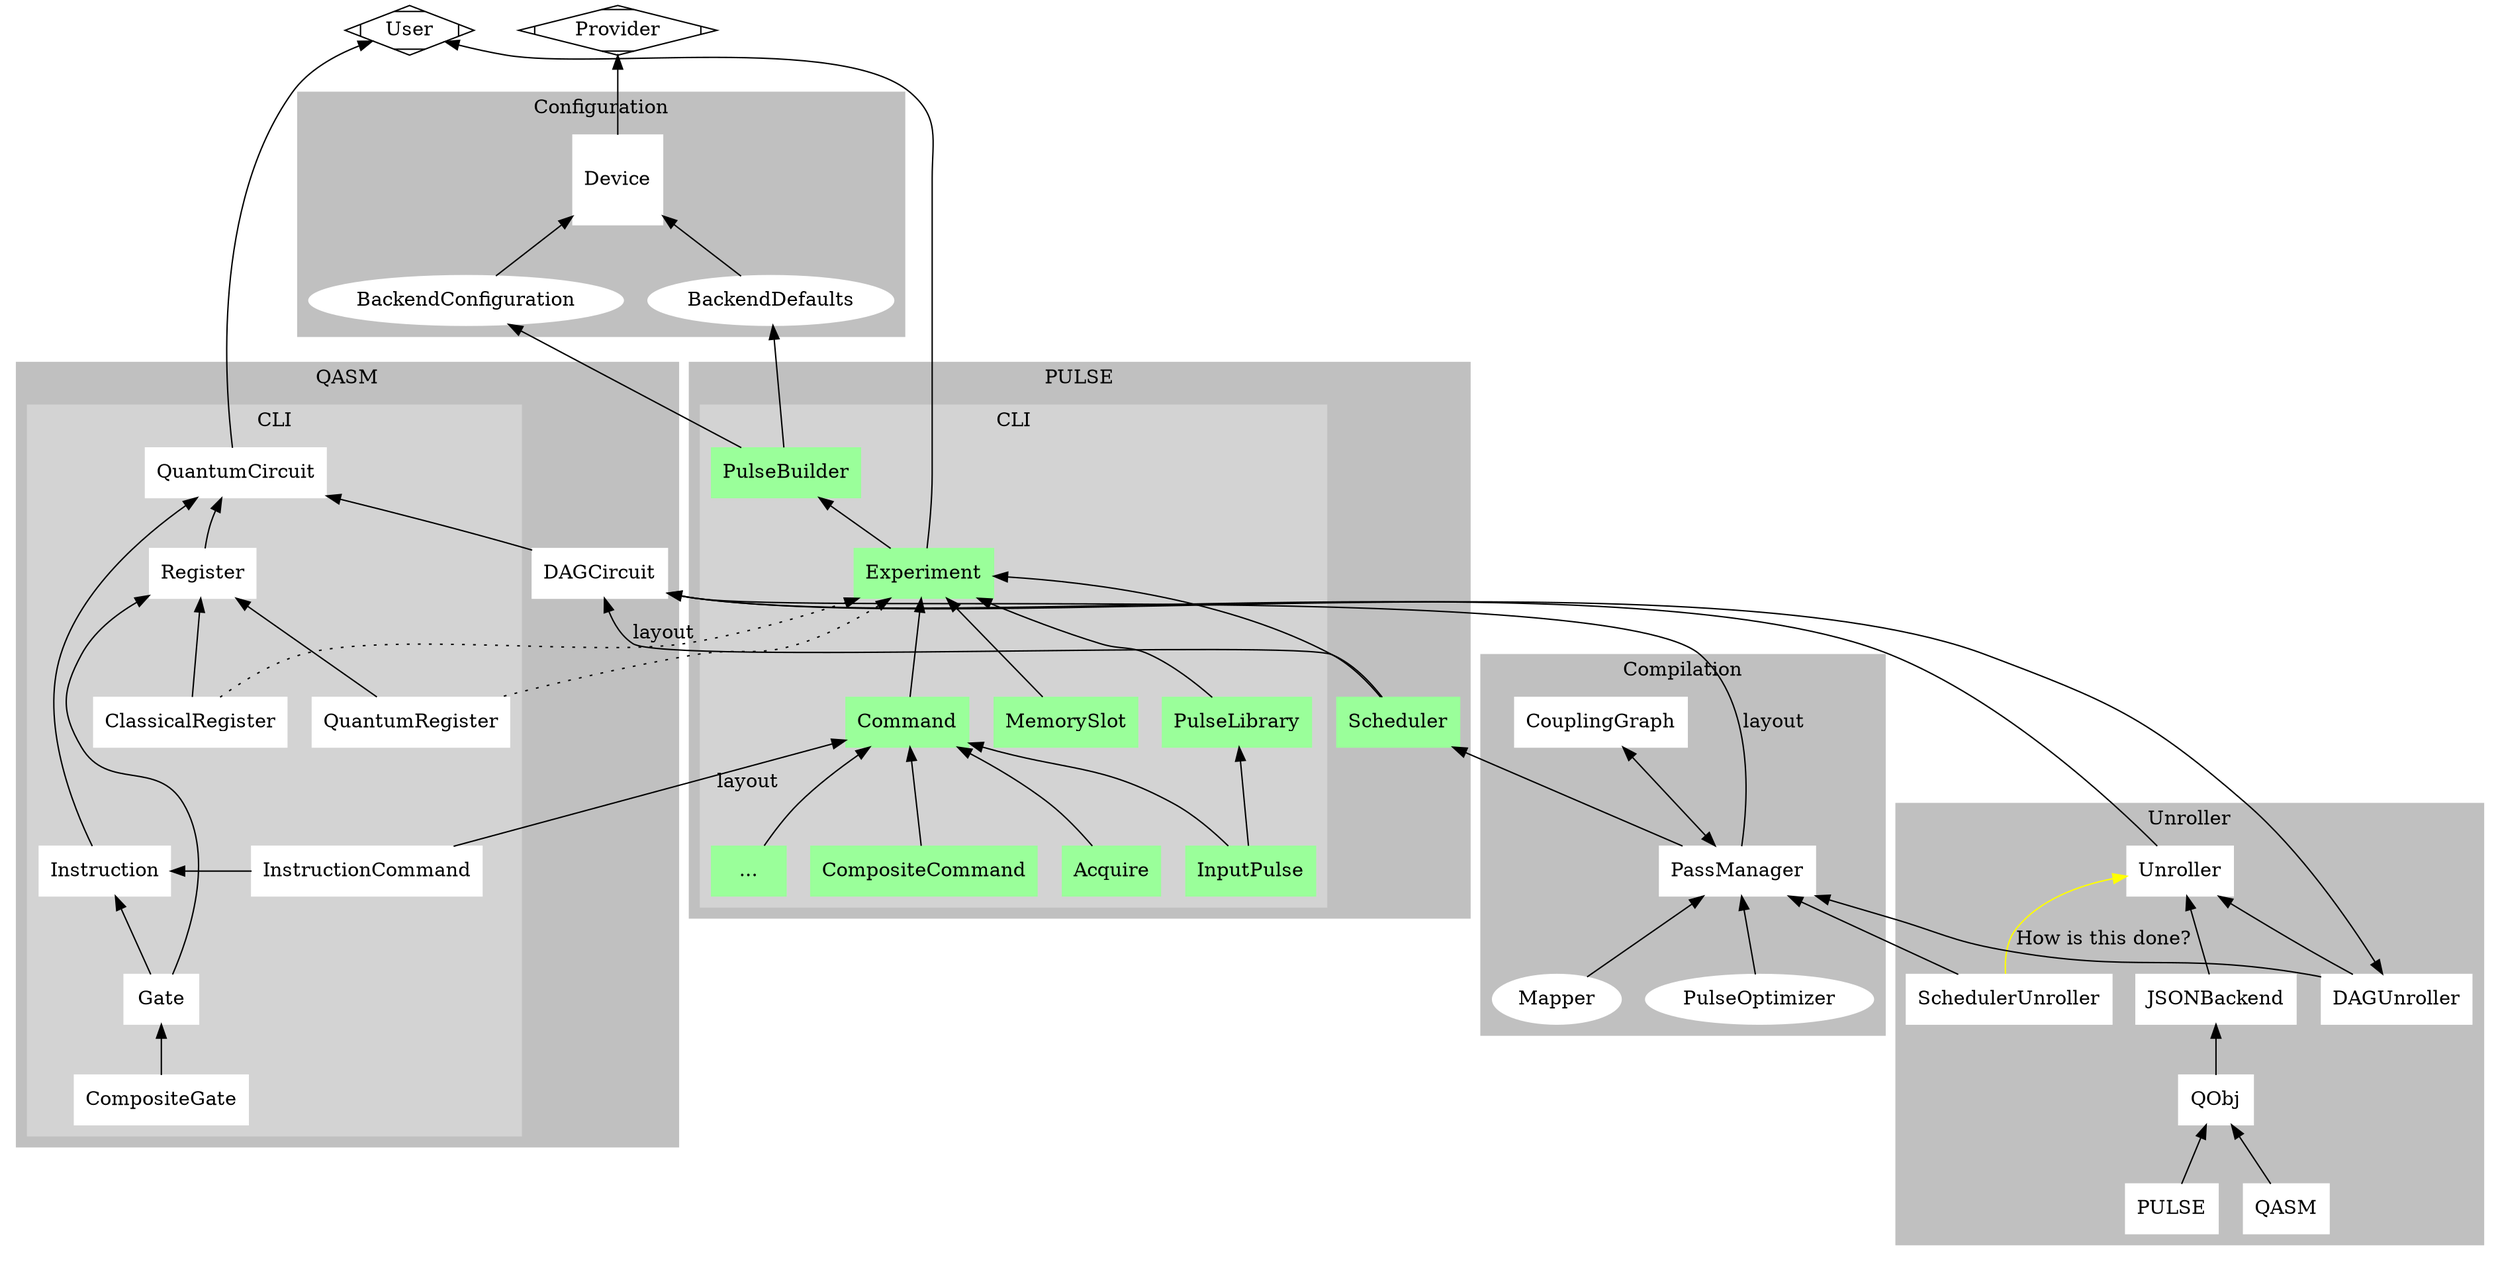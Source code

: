 
digraph Outline {
edge [dir="back"];
node [shape="rectangle"];
newrank=true;



subgraph cluster_QASM{
node [style=filled,color=white];
graph[style=dotted];
style=filled;
color=gray;
label = "QASM";


QuantumCircuit -> DAGCircuit;


subgraph cluster_QASMCLI{
node [style=filled,color=white];
graph[style=dotted];
style=filled;
color=lightgray;
label = "CLI";
QuantumCircuit-> Register;
Register -> ClassicalRegister;
Register -> QuantumRegister ;
QuantumCircuit -> Instruction;
Instruction -> Gate;
Instruction -> InstructionCommand;
{rank=same;Instruction;InstructionCommand}
Gate -> CompositeGate;
Register -> Gate
}

}



subgraph cluster_PULSE{
node [style=filled,color=palegreen1];
graph[style=dotted];
style=filled;
color=gray;
label="PULSE";
subgraph cluster_PULSECLI{
graph[style=dotted];
style=filled;
color=lightgray;
label = "CLI";
PulseBuilder -> Experiment
Experiment -> Command
Experiment -> QuantumRegister [style=dotted]
Experiment -> ClassicalRegister [style=dotted]
Experiment -> MemorySlot
Command -> Acquire
Command -> InputPulse
Command -> "..."
Command -> CompositeCommand
Command -> InstructionCommand [label="layout"]
#{rank=same;Command;CompositeCommand}
#CompositeCommand -> Gate
Experiment -> PulseLibrary
PulseLibrary -> InputPulse
}
Experiment -> Scheduler
}

subgraph cluster_unroller{
node [style=filled,color=white];
graph[style=dotted];
style=filled;
color=gray;
label="Unroller";

Unroller -> JSONBackend;
Unroller -> DAGUnroller ;
DAGUnroller -> DAGCircuit;
DAGCircuit-> Unroller;
Unroller -> SchedulerUnroller [label="How is this done?",color=yellow];
JSONBackend -> QObj;
QObj -> PULSE;
QObj -> QASM;

}

subgraph cluster_compile{
node [style=filled,color=white,shape=ellipse];
graph[style=dotted];
style=filled;
color=gray;
label="Compilation";
PassManager[shape=rectangle];
PassManager -> Mapper;
PassManager -> PulseOptimizer;
CouplingGraph -> PassManager [dir="both"];
CouplingGraph [shape=rectangle];

}

subgraph cluster_configuration{
node [style=filled,color=white,shape=ellipse];
graph[style=dotted];
style=filled;
color=gray;
label="Configuration";
Device [shape=square]
Device->BackendConfiguration;
Device->BackendDefaults;
}

User [shape=Mdiamond];
User -> QuantumCircuit;
User -> Experiment;
Provider [shape=Mdiamond];
Provider -> Device
{rank=same;User;Provider}

DAGCircuit -> PassManager [label="layout"];
PassManager -> DAGUnroller;
PassManager;
DAGCircuit -> Scheduler [label="layout"];
Scheduler -> PassManager
PassManager -> SchedulerUnroller
BackendConfiguration -> PulseBuilder
BackendDefaults -> PulseBuilder
#{rank=same;Experiment;QuantumCircuit}
#{rank=same;Command;Instruction}
#{rank=same;Scheduler;DAGCircuit}
}
